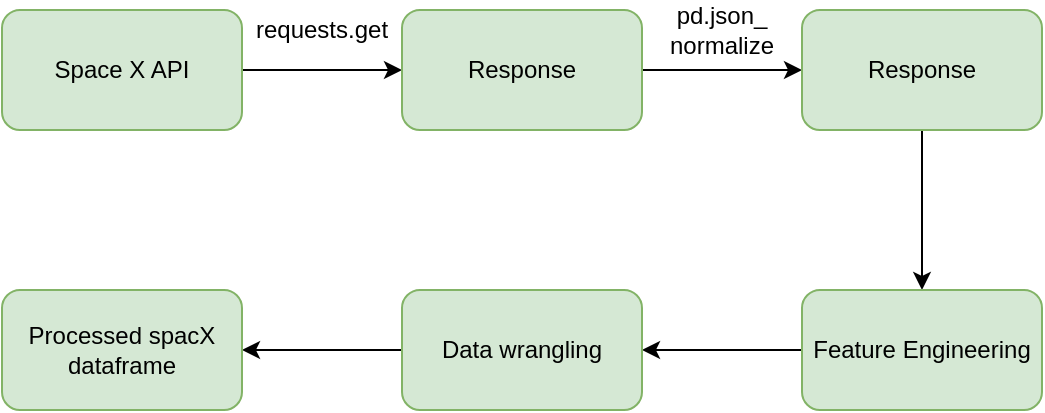 <mxfile version="12.9.2" type="device"><diagram id="ajhk2SHPgc2nihSoB7b3" name="Page-1"><mxGraphModel dx="782" dy="402" grid="1" gridSize="10" guides="1" tooltips="1" connect="1" arrows="1" fold="1" page="1" pageScale="1" pageWidth="827" pageHeight="1169" math="0" shadow="0"><root><mxCell id="0"/><mxCell id="1" parent="0"/><mxCell id="HZI4oOTgi1C7N--tCoi9-3" value="" style="edgeStyle=orthogonalEdgeStyle;rounded=0;orthogonalLoop=1;jettySize=auto;html=1;" edge="1" parent="1" source="HZI4oOTgi1C7N--tCoi9-1" target="HZI4oOTgi1C7N--tCoi9-2"><mxGeometry relative="1" as="geometry"/></mxCell><mxCell id="HZI4oOTgi1C7N--tCoi9-1" value="Space X API" style="rounded=1;whiteSpace=wrap;html=1;fillColor=#d5e8d4;strokeColor=#82b366;" vertex="1" parent="1"><mxGeometry x="110" y="160" width="120" height="60" as="geometry"/></mxCell><mxCell id="HZI4oOTgi1C7N--tCoi9-6" value="" style="edgeStyle=orthogonalEdgeStyle;rounded=0;orthogonalLoop=1;jettySize=auto;html=1;" edge="1" parent="1" source="HZI4oOTgi1C7N--tCoi9-2" target="HZI4oOTgi1C7N--tCoi9-5"><mxGeometry relative="1" as="geometry"/></mxCell><mxCell id="HZI4oOTgi1C7N--tCoi9-2" value="Response" style="rounded=1;whiteSpace=wrap;html=1;fillColor=#d5e8d4;strokeColor=#82b366;" vertex="1" parent="1"><mxGeometry x="310" y="160" width="120" height="60" as="geometry"/></mxCell><mxCell id="HZI4oOTgi1C7N--tCoi9-9" value="" style="edgeStyle=orthogonalEdgeStyle;rounded=0;orthogonalLoop=1;jettySize=auto;html=1;" edge="1" parent="1" source="HZI4oOTgi1C7N--tCoi9-5" target="HZI4oOTgi1C7N--tCoi9-8"><mxGeometry relative="1" as="geometry"/></mxCell><mxCell id="HZI4oOTgi1C7N--tCoi9-5" value="Response" style="rounded=1;whiteSpace=wrap;html=1;fillColor=#d5e8d4;strokeColor=#82b366;" vertex="1" parent="1"><mxGeometry x="510" y="160" width="120" height="60" as="geometry"/></mxCell><mxCell id="HZI4oOTgi1C7N--tCoi9-11" value="" style="edgeStyle=orthogonalEdgeStyle;rounded=0;orthogonalLoop=1;jettySize=auto;html=1;" edge="1" parent="1" source="HZI4oOTgi1C7N--tCoi9-8" target="HZI4oOTgi1C7N--tCoi9-10"><mxGeometry relative="1" as="geometry"/></mxCell><mxCell id="HZI4oOTgi1C7N--tCoi9-8" value="Feature Engineering" style="rounded=1;whiteSpace=wrap;html=1;fillColor=#d5e8d4;strokeColor=#82b366;" vertex="1" parent="1"><mxGeometry x="510" y="300" width="120" height="60" as="geometry"/></mxCell><mxCell id="HZI4oOTgi1C7N--tCoi9-13" value="" style="edgeStyle=orthogonalEdgeStyle;rounded=0;orthogonalLoop=1;jettySize=auto;html=1;" edge="1" parent="1" source="HZI4oOTgi1C7N--tCoi9-10" target="HZI4oOTgi1C7N--tCoi9-12"><mxGeometry relative="1" as="geometry"/></mxCell><mxCell id="HZI4oOTgi1C7N--tCoi9-10" value="Data wrangling" style="rounded=1;whiteSpace=wrap;html=1;fillColor=#d5e8d4;strokeColor=#82b366;" vertex="1" parent="1"><mxGeometry x="310" y="300" width="120" height="60" as="geometry"/></mxCell><mxCell id="HZI4oOTgi1C7N--tCoi9-12" value="Processed spacX dataframe" style="rounded=1;whiteSpace=wrap;html=1;fillColor=#d5e8d4;strokeColor=#82b366;" vertex="1" parent="1"><mxGeometry x="110" y="300" width="120" height="60" as="geometry"/></mxCell><mxCell id="HZI4oOTgi1C7N--tCoi9-4" value="requests.get" style="text;html=1;strokeColor=none;fillColor=none;align=center;verticalAlign=middle;whiteSpace=wrap;rounded=0;" vertex="1" parent="1"><mxGeometry x="250" y="160" width="40" height="20" as="geometry"/></mxCell><mxCell id="HZI4oOTgi1C7N--tCoi9-7" value="&lt;div&gt;pd.json_&lt;/div&gt;&lt;div&gt;normalize&lt;/div&gt;" style="text;html=1;strokeColor=none;fillColor=none;align=center;verticalAlign=middle;whiteSpace=wrap;rounded=0;" vertex="1" parent="1"><mxGeometry x="450" y="160" width="40" height="20" as="geometry"/></mxCell></root></mxGraphModel></diagram></mxfile>
